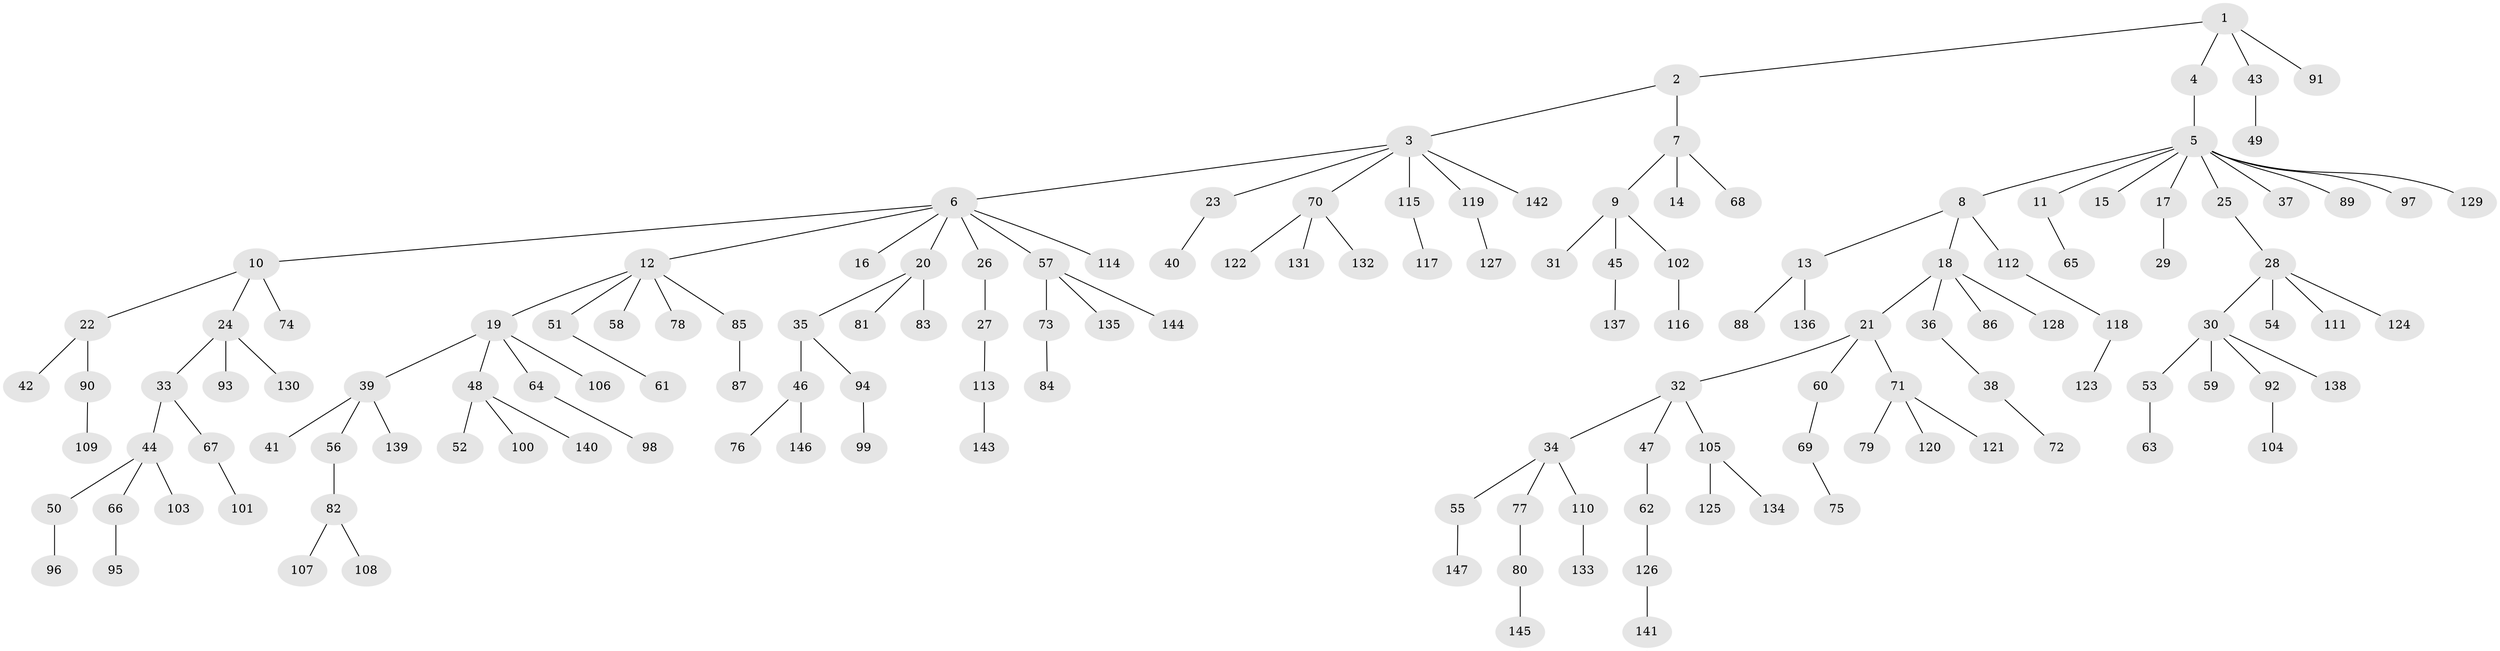 // coarse degree distribution, {3: 0.15555555555555556, 2: 0.17777777777777778, 1: 0.5555555555555556, 6: 0.022222222222222223, 4: 0.044444444444444446, 7: 0.022222222222222223, 5: 0.022222222222222223}
// Generated by graph-tools (version 1.1) at 2025/37/03/04/25 23:37:24]
// undirected, 147 vertices, 146 edges
graph export_dot {
  node [color=gray90,style=filled];
  1;
  2;
  3;
  4;
  5;
  6;
  7;
  8;
  9;
  10;
  11;
  12;
  13;
  14;
  15;
  16;
  17;
  18;
  19;
  20;
  21;
  22;
  23;
  24;
  25;
  26;
  27;
  28;
  29;
  30;
  31;
  32;
  33;
  34;
  35;
  36;
  37;
  38;
  39;
  40;
  41;
  42;
  43;
  44;
  45;
  46;
  47;
  48;
  49;
  50;
  51;
  52;
  53;
  54;
  55;
  56;
  57;
  58;
  59;
  60;
  61;
  62;
  63;
  64;
  65;
  66;
  67;
  68;
  69;
  70;
  71;
  72;
  73;
  74;
  75;
  76;
  77;
  78;
  79;
  80;
  81;
  82;
  83;
  84;
  85;
  86;
  87;
  88;
  89;
  90;
  91;
  92;
  93;
  94;
  95;
  96;
  97;
  98;
  99;
  100;
  101;
  102;
  103;
  104;
  105;
  106;
  107;
  108;
  109;
  110;
  111;
  112;
  113;
  114;
  115;
  116;
  117;
  118;
  119;
  120;
  121;
  122;
  123;
  124;
  125;
  126;
  127;
  128;
  129;
  130;
  131;
  132;
  133;
  134;
  135;
  136;
  137;
  138;
  139;
  140;
  141;
  142;
  143;
  144;
  145;
  146;
  147;
  1 -- 2;
  1 -- 4;
  1 -- 43;
  1 -- 91;
  2 -- 3;
  2 -- 7;
  3 -- 6;
  3 -- 23;
  3 -- 70;
  3 -- 115;
  3 -- 119;
  3 -- 142;
  4 -- 5;
  5 -- 8;
  5 -- 11;
  5 -- 15;
  5 -- 17;
  5 -- 25;
  5 -- 37;
  5 -- 89;
  5 -- 97;
  5 -- 129;
  6 -- 10;
  6 -- 12;
  6 -- 16;
  6 -- 20;
  6 -- 26;
  6 -- 57;
  6 -- 114;
  7 -- 9;
  7 -- 14;
  7 -- 68;
  8 -- 13;
  8 -- 18;
  8 -- 112;
  9 -- 31;
  9 -- 45;
  9 -- 102;
  10 -- 22;
  10 -- 24;
  10 -- 74;
  11 -- 65;
  12 -- 19;
  12 -- 51;
  12 -- 58;
  12 -- 78;
  12 -- 85;
  13 -- 88;
  13 -- 136;
  17 -- 29;
  18 -- 21;
  18 -- 36;
  18 -- 86;
  18 -- 128;
  19 -- 39;
  19 -- 48;
  19 -- 64;
  19 -- 106;
  20 -- 35;
  20 -- 81;
  20 -- 83;
  21 -- 32;
  21 -- 60;
  21 -- 71;
  22 -- 42;
  22 -- 90;
  23 -- 40;
  24 -- 33;
  24 -- 93;
  24 -- 130;
  25 -- 28;
  26 -- 27;
  27 -- 113;
  28 -- 30;
  28 -- 54;
  28 -- 111;
  28 -- 124;
  30 -- 53;
  30 -- 59;
  30 -- 92;
  30 -- 138;
  32 -- 34;
  32 -- 47;
  32 -- 105;
  33 -- 44;
  33 -- 67;
  34 -- 55;
  34 -- 77;
  34 -- 110;
  35 -- 46;
  35 -- 94;
  36 -- 38;
  38 -- 72;
  39 -- 41;
  39 -- 56;
  39 -- 139;
  43 -- 49;
  44 -- 50;
  44 -- 66;
  44 -- 103;
  45 -- 137;
  46 -- 76;
  46 -- 146;
  47 -- 62;
  48 -- 52;
  48 -- 100;
  48 -- 140;
  50 -- 96;
  51 -- 61;
  53 -- 63;
  55 -- 147;
  56 -- 82;
  57 -- 73;
  57 -- 135;
  57 -- 144;
  60 -- 69;
  62 -- 126;
  64 -- 98;
  66 -- 95;
  67 -- 101;
  69 -- 75;
  70 -- 122;
  70 -- 131;
  70 -- 132;
  71 -- 79;
  71 -- 120;
  71 -- 121;
  73 -- 84;
  77 -- 80;
  80 -- 145;
  82 -- 107;
  82 -- 108;
  85 -- 87;
  90 -- 109;
  92 -- 104;
  94 -- 99;
  102 -- 116;
  105 -- 125;
  105 -- 134;
  110 -- 133;
  112 -- 118;
  113 -- 143;
  115 -- 117;
  118 -- 123;
  119 -- 127;
  126 -- 141;
}
